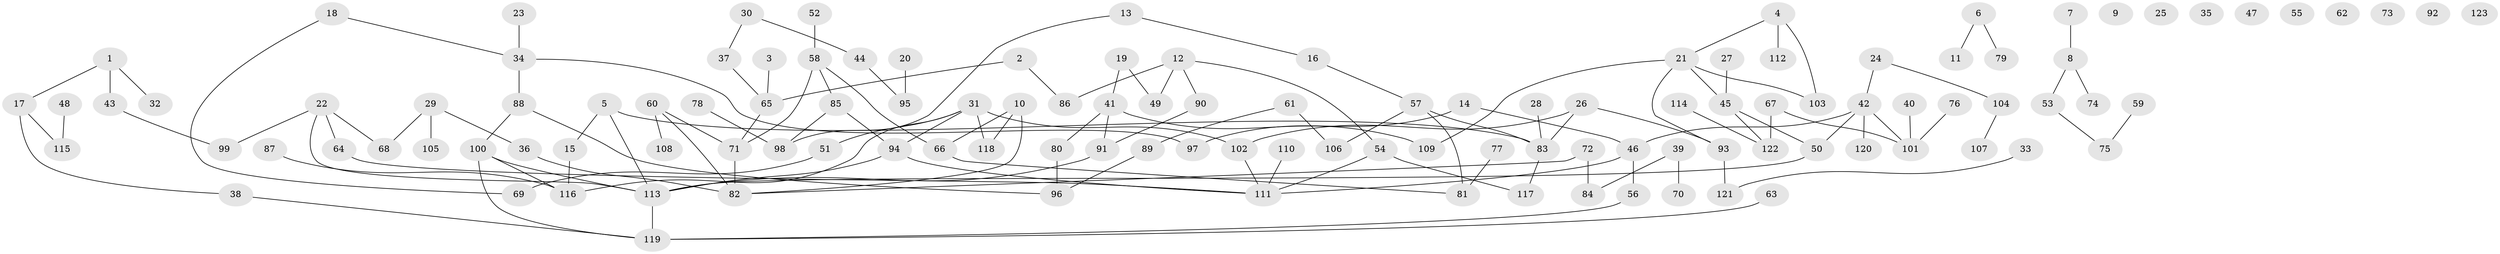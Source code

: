 // Generated by graph-tools (version 1.1) at 2025/00/03/09/25 03:00:53]
// undirected, 123 vertices, 138 edges
graph export_dot {
graph [start="1"]
  node [color=gray90,style=filled];
  1;
  2;
  3;
  4;
  5;
  6;
  7;
  8;
  9;
  10;
  11;
  12;
  13;
  14;
  15;
  16;
  17;
  18;
  19;
  20;
  21;
  22;
  23;
  24;
  25;
  26;
  27;
  28;
  29;
  30;
  31;
  32;
  33;
  34;
  35;
  36;
  37;
  38;
  39;
  40;
  41;
  42;
  43;
  44;
  45;
  46;
  47;
  48;
  49;
  50;
  51;
  52;
  53;
  54;
  55;
  56;
  57;
  58;
  59;
  60;
  61;
  62;
  63;
  64;
  65;
  66;
  67;
  68;
  69;
  70;
  71;
  72;
  73;
  74;
  75;
  76;
  77;
  78;
  79;
  80;
  81;
  82;
  83;
  84;
  85;
  86;
  87;
  88;
  89;
  90;
  91;
  92;
  93;
  94;
  95;
  96;
  97;
  98;
  99;
  100;
  101;
  102;
  103;
  104;
  105;
  106;
  107;
  108;
  109;
  110;
  111;
  112;
  113;
  114;
  115;
  116;
  117;
  118;
  119;
  120;
  121;
  122;
  123;
  1 -- 17;
  1 -- 32;
  1 -- 43;
  2 -- 65;
  2 -- 86;
  3 -- 65;
  4 -- 21;
  4 -- 103;
  4 -- 112;
  5 -- 15;
  5 -- 83;
  5 -- 113;
  6 -- 11;
  6 -- 79;
  7 -- 8;
  8 -- 53;
  8 -- 74;
  10 -- 66;
  10 -- 82;
  10 -- 118;
  12 -- 49;
  12 -- 54;
  12 -- 86;
  12 -- 90;
  13 -- 16;
  13 -- 98;
  14 -- 46;
  14 -- 97;
  15 -- 116;
  16 -- 57;
  17 -- 38;
  17 -- 115;
  18 -- 34;
  18 -- 69;
  19 -- 41;
  19 -- 49;
  20 -- 95;
  21 -- 45;
  21 -- 93;
  21 -- 103;
  21 -- 109;
  22 -- 64;
  22 -- 68;
  22 -- 99;
  22 -- 113;
  23 -- 34;
  24 -- 42;
  24 -- 104;
  26 -- 83;
  26 -- 93;
  26 -- 102;
  27 -- 45;
  28 -- 83;
  29 -- 36;
  29 -- 68;
  29 -- 105;
  30 -- 37;
  30 -- 44;
  31 -- 51;
  31 -- 94;
  31 -- 102;
  31 -- 116;
  31 -- 118;
  33 -- 121;
  34 -- 88;
  34 -- 97;
  36 -- 82;
  37 -- 65;
  38 -- 119;
  39 -- 70;
  39 -- 84;
  40 -- 101;
  41 -- 80;
  41 -- 91;
  41 -- 109;
  42 -- 46;
  42 -- 50;
  42 -- 101;
  42 -- 120;
  43 -- 99;
  44 -- 95;
  45 -- 50;
  45 -- 122;
  46 -- 56;
  46 -- 111;
  48 -- 115;
  50 -- 113;
  51 -- 69;
  52 -- 58;
  53 -- 75;
  54 -- 111;
  54 -- 117;
  56 -- 119;
  57 -- 81;
  57 -- 83;
  57 -- 106;
  58 -- 66;
  58 -- 71;
  58 -- 85;
  59 -- 75;
  60 -- 71;
  60 -- 82;
  60 -- 108;
  61 -- 89;
  61 -- 106;
  63 -- 119;
  64 -- 111;
  65 -- 71;
  66 -- 81;
  67 -- 101;
  67 -- 122;
  71 -- 82;
  72 -- 82;
  72 -- 84;
  76 -- 101;
  77 -- 81;
  78 -- 98;
  80 -- 96;
  83 -- 117;
  85 -- 94;
  85 -- 98;
  87 -- 116;
  88 -- 96;
  88 -- 100;
  89 -- 96;
  90 -- 91;
  91 -- 113;
  93 -- 121;
  94 -- 111;
  94 -- 113;
  100 -- 113;
  100 -- 116;
  100 -- 119;
  102 -- 111;
  104 -- 107;
  110 -- 111;
  113 -- 119;
  114 -- 122;
}
